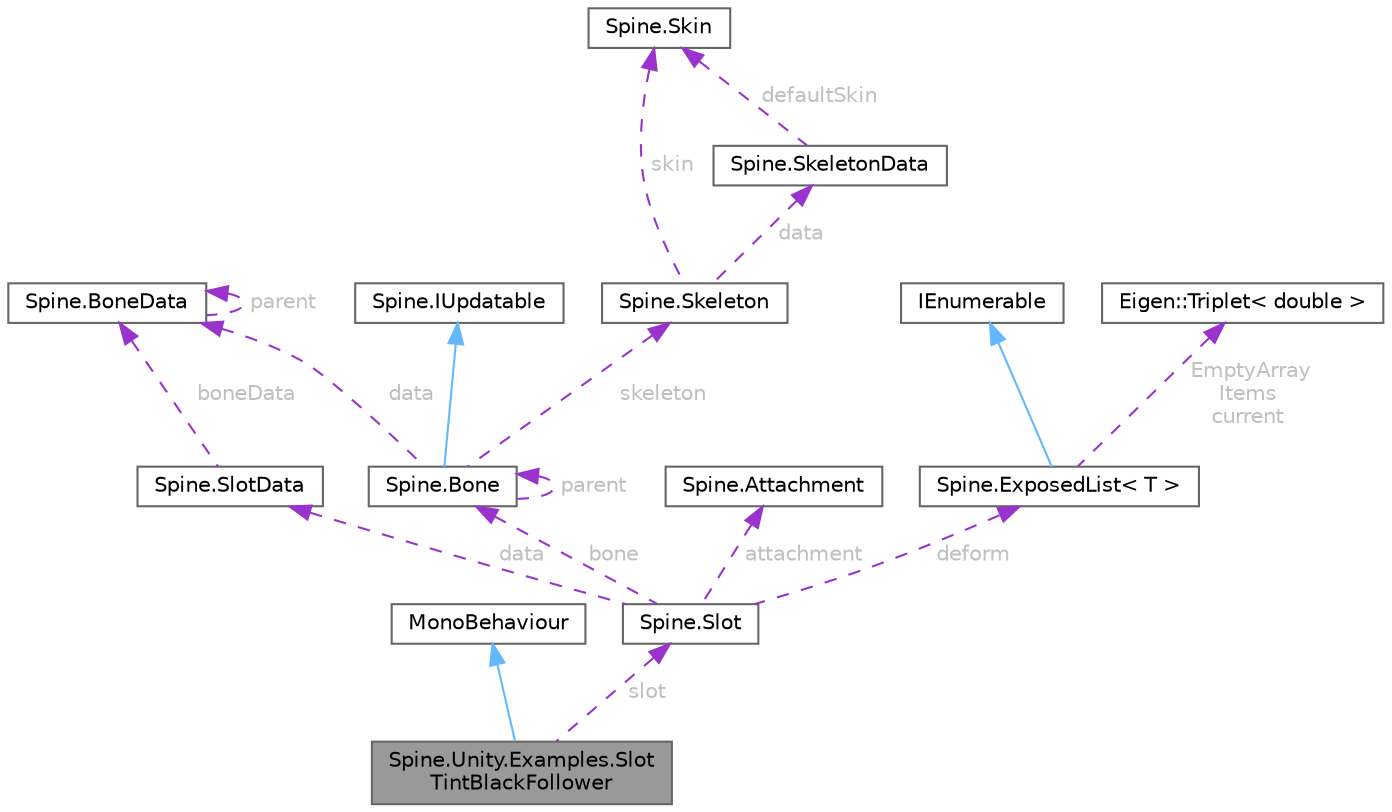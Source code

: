 digraph "Spine.Unity.Examples.SlotTintBlackFollower"
{
 // LATEX_PDF_SIZE
  bgcolor="transparent";
  edge [fontname=Helvetica,fontsize=10,labelfontname=Helvetica,labelfontsize=10];
  node [fontname=Helvetica,fontsize=10,shape=box,height=0.2,width=0.4];
  Node1 [id="Node000001",label="Spine.Unity.Examples.Slot\lTintBlackFollower",height=0.2,width=0.4,color="gray40", fillcolor="grey60", style="filled", fontcolor="black",tooltip="Add this component to a Spine GameObject to apply a specific slot's Colors as MaterialProperties...."];
  Node2 -> Node1 [id="edge18_Node000001_Node000002",dir="back",color="steelblue1",style="solid",tooltip=" "];
  Node2 [id="Node000002",label="MonoBehaviour",height=0.2,width=0.4,color="gray40", fillcolor="white", style="filled",tooltip=" "];
  Node3 -> Node1 [id="edge19_Node000001_Node000003",dir="back",color="darkorchid3",style="dashed",tooltip=" ",label=" slot",fontcolor="grey" ];
  Node3 [id="Node000003",label="Spine.Slot",height=0.2,width=0.4,color="gray40", fillcolor="white", style="filled",URL="$class_spine_1_1_slot.html",tooltip="Stores a slot's current pose. Slots organize attachments for Skeleton.DrawOrder purposes and provide ..."];
  Node4 -> Node3 [id="edge20_Node000003_Node000004",dir="back",color="darkorchid3",style="dashed",tooltip=" ",label=" data",fontcolor="grey" ];
  Node4 [id="Node000004",label="Spine.SlotData",height=0.2,width=0.4,color="gray40", fillcolor="white", style="filled",URL="$class_spine_1_1_slot_data.html",tooltip=" "];
  Node5 -> Node4 [id="edge21_Node000004_Node000005",dir="back",color="darkorchid3",style="dashed",tooltip=" ",label=" boneData",fontcolor="grey" ];
  Node5 [id="Node000005",label="Spine.BoneData",height=0.2,width=0.4,color="gray40", fillcolor="white", style="filled",URL="$class_spine_1_1_bone_data.html",tooltip=" "];
  Node5 -> Node5 [id="edge22_Node000005_Node000005",dir="back",color="darkorchid3",style="dashed",tooltip=" ",label=" parent",fontcolor="grey" ];
  Node6 -> Node3 [id="edge23_Node000003_Node000006",dir="back",color="darkorchid3",style="dashed",tooltip=" ",label=" bone",fontcolor="grey" ];
  Node6 [id="Node000006",label="Spine.Bone",height=0.2,width=0.4,color="gray40", fillcolor="white", style="filled",URL="$class_spine_1_1_bone.html",tooltip="Stores a bone's current pose."];
  Node7 -> Node6 [id="edge24_Node000006_Node000007",dir="back",color="steelblue1",style="solid",tooltip=" "];
  Node7 [id="Node000007",label="Spine.IUpdatable",height=0.2,width=0.4,color="gray40", fillcolor="white", style="filled",URL="$interface_spine_1_1_i_updatable.html",tooltip="The interface for items updated by Skeleton.UpdateWorldTransform(Physics)."];
  Node5 -> Node6 [id="edge25_Node000006_Node000005",dir="back",color="darkorchid3",style="dashed",tooltip=" ",label=" data",fontcolor="grey" ];
  Node8 -> Node6 [id="edge26_Node000006_Node000008",dir="back",color="darkorchid3",style="dashed",tooltip=" ",label=" skeleton",fontcolor="grey" ];
  Node8 [id="Node000008",label="Spine.Skeleton",height=0.2,width=0.4,color="gray40", fillcolor="white", style="filled",URL="$class_spine_1_1_skeleton.html",tooltip=" "];
  Node9 -> Node8 [id="edge27_Node000008_Node000009",dir="back",color="darkorchid3",style="dashed",tooltip=" ",label=" data",fontcolor="grey" ];
  Node9 [id="Node000009",label="Spine.SkeletonData",height=0.2,width=0.4,color="gray40", fillcolor="white", style="filled",URL="$class_spine_1_1_skeleton_data.html",tooltip="Stores the setup pose and all of the stateless data for a skeleton."];
  Node10 -> Node9 [id="edge28_Node000009_Node000010",dir="back",color="darkorchid3",style="dashed",tooltip=" ",label=" defaultSkin",fontcolor="grey" ];
  Node10 [id="Node000010",label="Spine.Skin",height=0.2,width=0.4,color="gray40", fillcolor="white", style="filled",URL="$class_spine_1_1_skin.html",tooltip="Stores attachments by slot index and attachment name."];
  Node10 -> Node8 [id="edge29_Node000008_Node000010",dir="back",color="darkorchid3",style="dashed",tooltip=" ",label=" skin",fontcolor="grey" ];
  Node6 -> Node6 [id="edge30_Node000006_Node000006",dir="back",color="darkorchid3",style="dashed",tooltip=" ",label=" parent",fontcolor="grey" ];
  Node11 -> Node3 [id="edge31_Node000003_Node000011",dir="back",color="darkorchid3",style="dashed",tooltip=" ",label=" attachment",fontcolor="grey" ];
  Node11 [id="Node000011",label="Spine.Attachment",height=0.2,width=0.4,color="gray40", fillcolor="white", style="filled",URL="$class_spine_1_1_attachment.html",tooltip="The base class for all attachments."];
  Node12 -> Node3 [id="edge32_Node000003_Node000012",dir="back",color="darkorchid3",style="dashed",tooltip=" ",label=" deform",fontcolor="grey" ];
  Node12 [id="Node000012",label="Spine.ExposedList\< T \>",height=0.2,width=0.4,color="gray40", fillcolor="white", style="filled",URL="$class_spine_1_1_exposed_list-1-g.html",tooltip=" "];
  Node13 -> Node12 [id="edge33_Node000012_Node000013",dir="back",color="steelblue1",style="solid",tooltip=" "];
  Node13 [id="Node000013",label="IEnumerable",height=0.2,width=0.4,color="gray40", fillcolor="white", style="filled",tooltip=" "];
  Node14 -> Node12 [id="edge34_Node000012_Node000014",dir="back",color="darkorchid3",style="dashed",tooltip=" ",label=" EmptyArray\nItems\ncurrent",fontcolor="grey" ];
  Node14 [id="Node000014",label="Eigen::Triplet\< double \>",height=0.2,width=0.4,color="gray40", fillcolor="white", style="filled",URL="$class_eigen_1_1_triplet.html",tooltip=" "];
}
